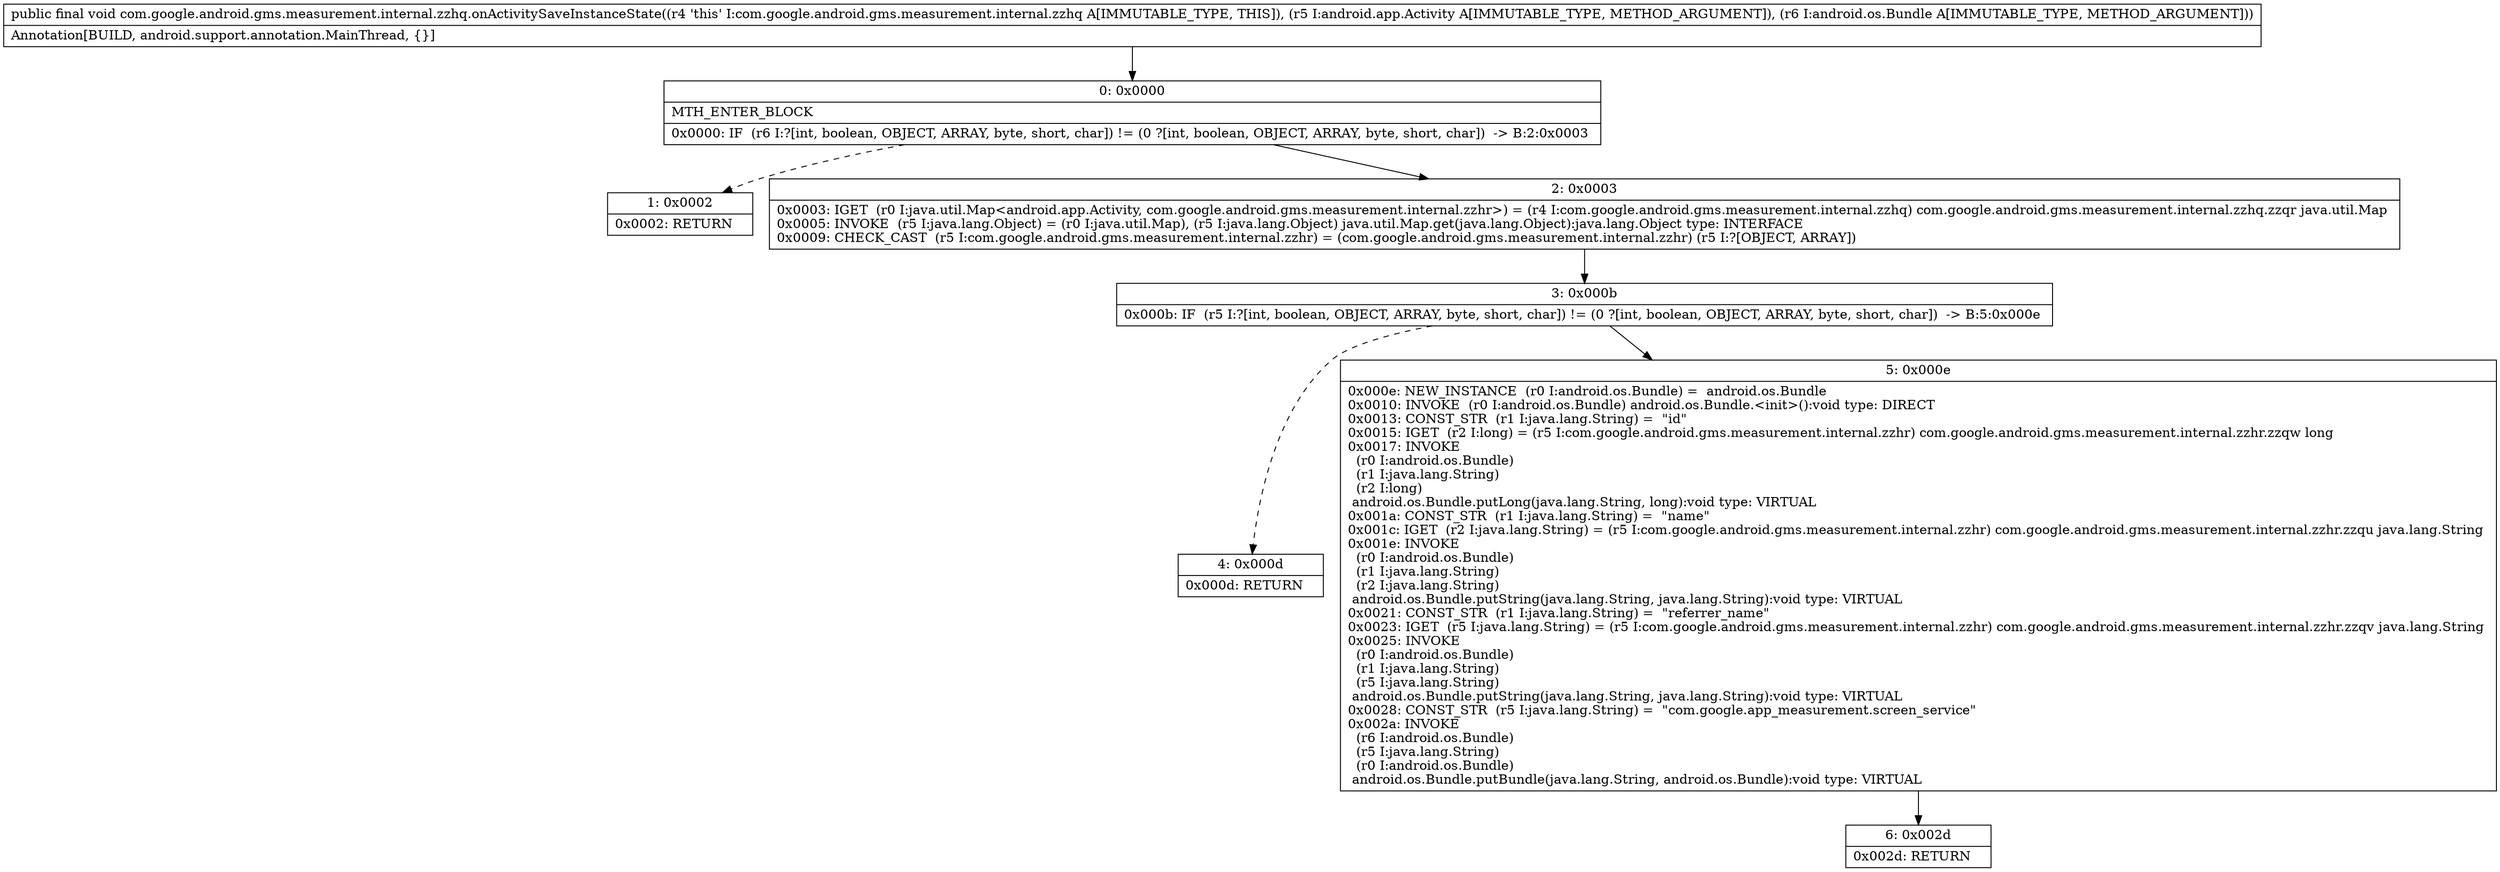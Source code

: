 digraph "CFG forcom.google.android.gms.measurement.internal.zzhq.onActivitySaveInstanceState(Landroid\/app\/Activity;Landroid\/os\/Bundle;)V" {
Node_0 [shape=record,label="{0\:\ 0x0000|MTH_ENTER_BLOCK\l|0x0000: IF  (r6 I:?[int, boolean, OBJECT, ARRAY, byte, short, char]) != (0 ?[int, boolean, OBJECT, ARRAY, byte, short, char])  \-\> B:2:0x0003 \l}"];
Node_1 [shape=record,label="{1\:\ 0x0002|0x0002: RETURN   \l}"];
Node_2 [shape=record,label="{2\:\ 0x0003|0x0003: IGET  (r0 I:java.util.Map\<android.app.Activity, com.google.android.gms.measurement.internal.zzhr\>) = (r4 I:com.google.android.gms.measurement.internal.zzhq) com.google.android.gms.measurement.internal.zzhq.zzqr java.util.Map \l0x0005: INVOKE  (r5 I:java.lang.Object) = (r0 I:java.util.Map), (r5 I:java.lang.Object) java.util.Map.get(java.lang.Object):java.lang.Object type: INTERFACE \l0x0009: CHECK_CAST  (r5 I:com.google.android.gms.measurement.internal.zzhr) = (com.google.android.gms.measurement.internal.zzhr) (r5 I:?[OBJECT, ARRAY]) \l}"];
Node_3 [shape=record,label="{3\:\ 0x000b|0x000b: IF  (r5 I:?[int, boolean, OBJECT, ARRAY, byte, short, char]) != (0 ?[int, boolean, OBJECT, ARRAY, byte, short, char])  \-\> B:5:0x000e \l}"];
Node_4 [shape=record,label="{4\:\ 0x000d|0x000d: RETURN   \l}"];
Node_5 [shape=record,label="{5\:\ 0x000e|0x000e: NEW_INSTANCE  (r0 I:android.os.Bundle) =  android.os.Bundle \l0x0010: INVOKE  (r0 I:android.os.Bundle) android.os.Bundle.\<init\>():void type: DIRECT \l0x0013: CONST_STR  (r1 I:java.lang.String) =  \"id\" \l0x0015: IGET  (r2 I:long) = (r5 I:com.google.android.gms.measurement.internal.zzhr) com.google.android.gms.measurement.internal.zzhr.zzqw long \l0x0017: INVOKE  \l  (r0 I:android.os.Bundle)\l  (r1 I:java.lang.String)\l  (r2 I:long)\l android.os.Bundle.putLong(java.lang.String, long):void type: VIRTUAL \l0x001a: CONST_STR  (r1 I:java.lang.String) =  \"name\" \l0x001c: IGET  (r2 I:java.lang.String) = (r5 I:com.google.android.gms.measurement.internal.zzhr) com.google.android.gms.measurement.internal.zzhr.zzqu java.lang.String \l0x001e: INVOKE  \l  (r0 I:android.os.Bundle)\l  (r1 I:java.lang.String)\l  (r2 I:java.lang.String)\l android.os.Bundle.putString(java.lang.String, java.lang.String):void type: VIRTUAL \l0x0021: CONST_STR  (r1 I:java.lang.String) =  \"referrer_name\" \l0x0023: IGET  (r5 I:java.lang.String) = (r5 I:com.google.android.gms.measurement.internal.zzhr) com.google.android.gms.measurement.internal.zzhr.zzqv java.lang.String \l0x0025: INVOKE  \l  (r0 I:android.os.Bundle)\l  (r1 I:java.lang.String)\l  (r5 I:java.lang.String)\l android.os.Bundle.putString(java.lang.String, java.lang.String):void type: VIRTUAL \l0x0028: CONST_STR  (r5 I:java.lang.String) =  \"com.google.app_measurement.screen_service\" \l0x002a: INVOKE  \l  (r6 I:android.os.Bundle)\l  (r5 I:java.lang.String)\l  (r0 I:android.os.Bundle)\l android.os.Bundle.putBundle(java.lang.String, android.os.Bundle):void type: VIRTUAL \l}"];
Node_6 [shape=record,label="{6\:\ 0x002d|0x002d: RETURN   \l}"];
MethodNode[shape=record,label="{public final void com.google.android.gms.measurement.internal.zzhq.onActivitySaveInstanceState((r4 'this' I:com.google.android.gms.measurement.internal.zzhq A[IMMUTABLE_TYPE, THIS]), (r5 I:android.app.Activity A[IMMUTABLE_TYPE, METHOD_ARGUMENT]), (r6 I:android.os.Bundle A[IMMUTABLE_TYPE, METHOD_ARGUMENT]))  | Annotation[BUILD, android.support.annotation.MainThread, \{\}]\l}"];
MethodNode -> Node_0;
Node_0 -> Node_1[style=dashed];
Node_0 -> Node_2;
Node_2 -> Node_3;
Node_3 -> Node_4[style=dashed];
Node_3 -> Node_5;
Node_5 -> Node_6;
}

